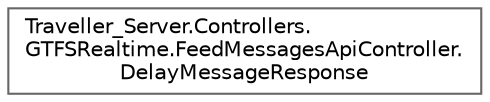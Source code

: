 digraph "Graphical Class Hierarchy"
{
 // LATEX_PDF_SIZE
  bgcolor="transparent";
  edge [fontname=Helvetica,fontsize=10,labelfontname=Helvetica,labelfontsize=10];
  node [fontname=Helvetica,fontsize=10,shape=box,height=0.2,width=0.4];
  rankdir="LR";
  Node0 [label="Traveller_Server.Controllers.\lGTFSRealtime.FeedMessagesApiController.\lDelayMessageResponse",height=0.2,width=0.4,color="grey40", fillcolor="white", style="filled",URL="$class_traveller___server_1_1_controllers_1_1_g_t_f_s_realtime_1_1_feed_messages_api_controller_1_1_delay_message_response.html",tooltip=" "];
}
